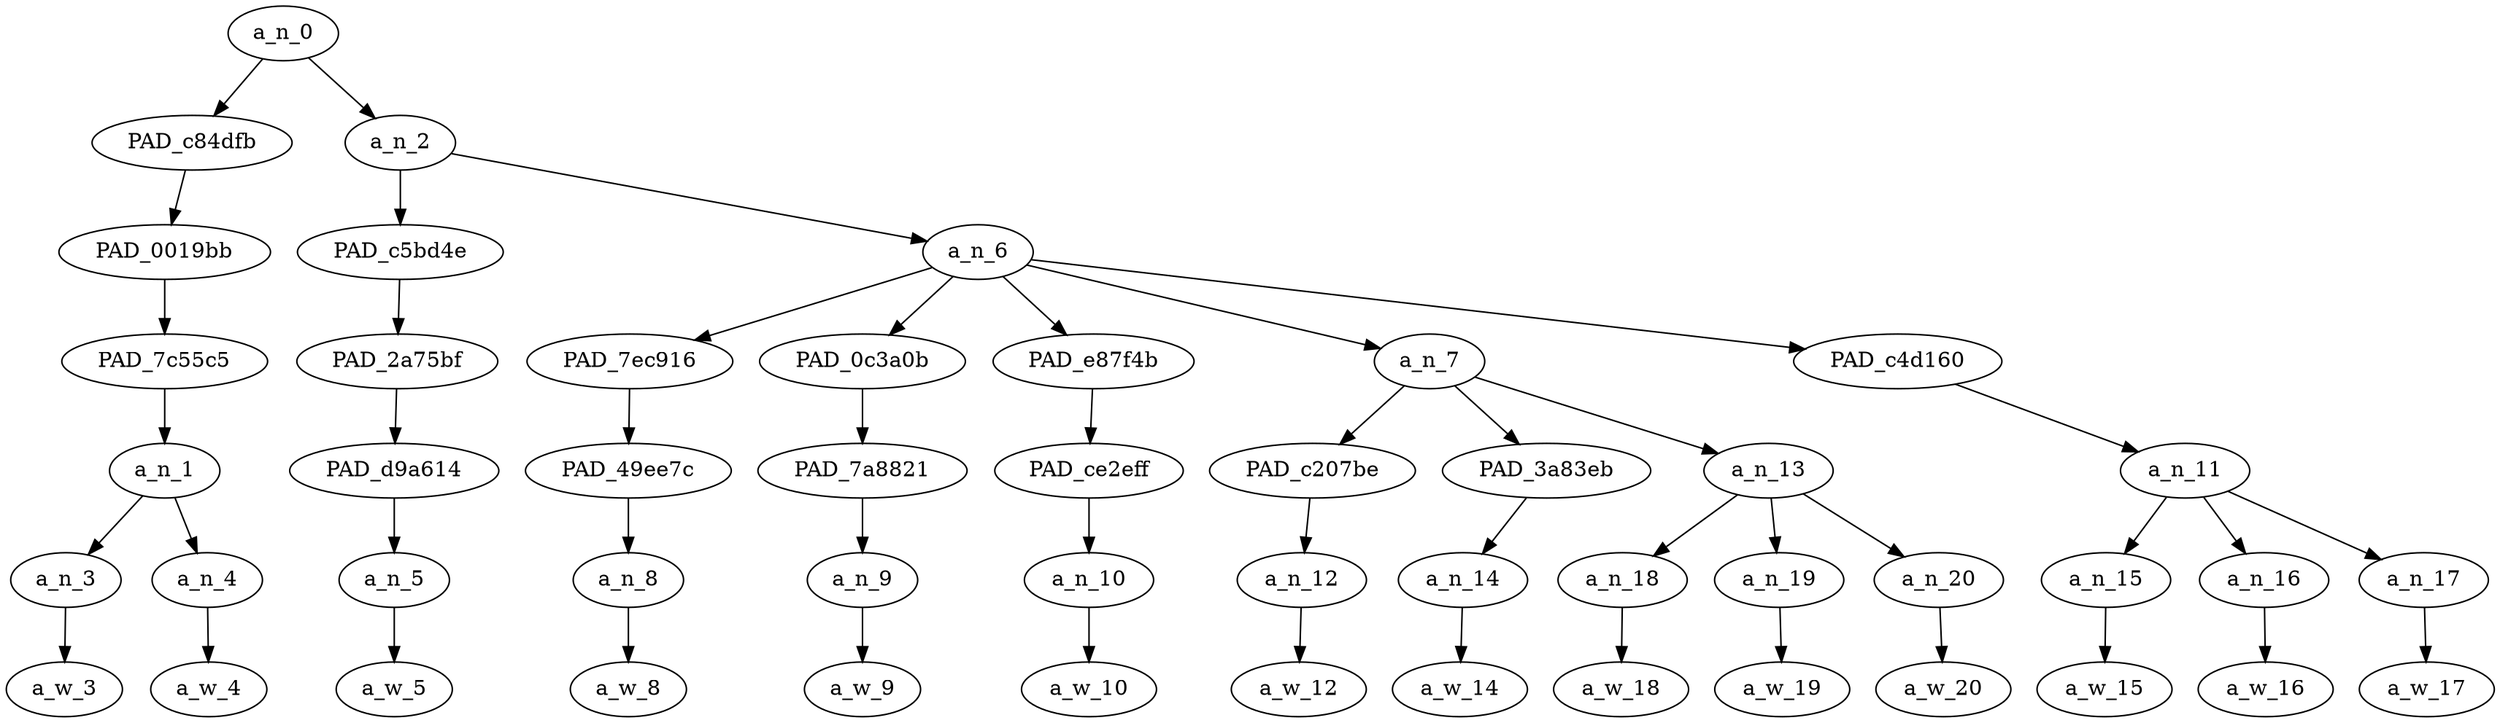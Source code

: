 strict digraph "" {
	a_n_0	[div_dir=1,
		index=0,
		level=6,
		pos="2.95,6!",
		text_span="[0, 1, 2, 3, 4, 5, 6, 7, 8, 9, 10, 11, 12, 13]",
		value=0.99999998];
	PAD_c84dfb	[div_dir=1,
		index=0,
		level=5,
		pos="0.5,5!",
		text_span="[0, 1]",
		value=0.08079611];
	a_n_0 -> PAD_c84dfb;
	a_n_2	[div_dir=1,
		index=1,
		level=5,
		pos="5.4,5!",
		text_span="[2, 3, 4, 5, 6, 7, 8, 9, 10, 11, 12, 13]",
		value=0.91898958];
	a_n_0 -> a_n_2;
	PAD_0019bb	[div_dir=1,
		index=0,
		level=4,
		pos="0.5,4!",
		text_span="[0, 1]",
		value=0.08079611];
	PAD_c84dfb -> PAD_0019bb;
	PAD_7c55c5	[div_dir=1,
		index=0,
		level=3,
		pos="0.5,3!",
		text_span="[0, 1]",
		value=0.08079611];
	PAD_0019bb -> PAD_7c55c5;
	a_n_1	[div_dir=1,
		index=0,
		level=2,
		pos="0.5,2!",
		text_span="[0, 1]",
		value=0.08079611];
	PAD_7c55c5 -> a_n_1;
	a_n_3	[div_dir=1,
		index=0,
		level=1,
		pos="0.0,1!",
		text_span="[0]",
		value=0.03838889];
	a_n_1 -> a_n_3;
	a_n_4	[div_dir=1,
		index=1,
		level=1,
		pos="1.0,1!",
		text_span="[1]",
		value=0.04210851];
	a_n_1 -> a_n_4;
	a_w_3	[div_dir=0,
		index=0,
		level=0,
		pos="0,0!",
		text_span="[0]",
		value="<user>"];
	a_n_3 -> a_w_3;
	a_w_4	[div_dir=0,
		index=1,
		level=0,
		pos="1,0!",
		text_span="[1]",
		value=i];
	a_n_4 -> a_w_4;
	PAD_c5bd4e	[div_dir=1,
		index=1,
		level=4,
		pos="2.0,4!",
		text_span="[2]",
		value=0.03753210];
	a_n_2 -> PAD_c5bd4e;
	a_n_6	[div_dir=1,
		index=2,
		level=4,
		pos="8.8,4!",
		text_span="[3, 4, 5, 6, 7, 8, 9, 10, 11, 12, 13]",
		value=0.88131756];
	a_n_2 -> a_n_6;
	PAD_2a75bf	[div_dir=1,
		index=1,
		level=3,
		pos="2.0,3!",
		text_span="[2]",
		value=0.03753210];
	PAD_c5bd4e -> PAD_2a75bf;
	PAD_d9a614	[div_dir=1,
		index=1,
		level=2,
		pos="2.0,2!",
		text_span="[2]",
		value=0.03753210];
	PAD_2a75bf -> PAD_d9a614;
	a_n_5	[div_dir=1,
		index=2,
		level=1,
		pos="2.0,1!",
		text_span="[2]",
		value=0.03753210];
	PAD_d9a614 -> a_n_5;
	a_w_5	[div_dir=0,
		index=2,
		level=0,
		pos="2,0!",
		text_span="[2]",
		value=like];
	a_n_5 -> a_w_5;
	PAD_7ec916	[div_dir=1,
		index=3,
		level=3,
		pos="8.0,3!",
		text_span="[8]",
		value=0.07324039];
	a_n_6 -> PAD_7ec916;
	PAD_0c3a0b	[div_dir=1,
		index=4,
		level=3,
		pos="9.0,3!",
		text_span="[9]",
		value=0.14188902];
	a_n_6 -> PAD_0c3a0b;
	PAD_e87f4b	[div_dir=1,
		index=5,
		level=3,
		pos="10.0,3!",
		text_span="[10]",
		value=0.06844392];
	a_n_6 -> PAD_e87f4b;
	a_n_7	[div_dir=1,
		index=2,
		level=3,
		pos="5.0,3!",
		text_span="[3, 4, 5, 6, 7]",
		value=0.25634683];
	a_n_6 -> a_n_7;
	PAD_c4d160	[div_dir=-1,
		index=6,
		level=3,
		pos="12.0,3!",
		text_span="[11, 12, 13]",
		value=0.34125301];
	a_n_6 -> PAD_c4d160;
	PAD_49ee7c	[div_dir=1,
		index=5,
		level=2,
		pos="8.0,2!",
		text_span="[8]",
		value=0.07324039];
	PAD_7ec916 -> PAD_49ee7c;
	a_n_8	[div_dir=1,
		index=8,
		level=1,
		pos="8.0,1!",
		text_span="[8]",
		value=0.07324039];
	PAD_49ee7c -> a_n_8;
	a_w_8	[div_dir=0,
		index=8,
		level=0,
		pos="8,0!",
		text_span="[8]",
		value=sou];
	a_n_8 -> a_w_8;
	PAD_7a8821	[div_dir=1,
		index=6,
		level=2,
		pos="9.0,2!",
		text_span="[9]",
		value=0.14188902];
	PAD_0c3a0b -> PAD_7a8821;
	a_n_9	[div_dir=1,
		index=9,
		level=1,
		pos="9.0,1!",
		text_span="[9]",
		value=0.14188902];
	PAD_7a8821 -> a_n_9;
	a_w_9	[div_dir=0,
		index=9,
		level=0,
		pos="9,0!",
		text_span="[9]",
		value=tipo];
	a_n_9 -> a_w_9;
	PAD_ce2eff	[div_dir=1,
		index=7,
		level=2,
		pos="10.0,2!",
		text_span="[10]",
		value=0.06844392];
	PAD_e87f4b -> PAD_ce2eff;
	a_n_10	[div_dir=1,
		index=10,
		level=1,
		pos="10.0,1!",
		text_span="[10]",
		value=0.06844392];
	PAD_ce2eff -> a_n_10;
	a_w_10	[div_dir=0,
		index=10,
		level=0,
		pos="10,0!",
		text_span="[10]",
		value="<percent>"];
	a_n_10 -> a_w_10;
	PAD_c207be	[div_dir=1,
		index=2,
		level=2,
		pos="3.0,2!",
		text_span="[3]",
		value=0.04476629];
	a_n_7 -> PAD_c207be;
	PAD_3a83eb	[div_dir=1,
		index=4,
		level=2,
		pos="7.0,2!",
		text_span="[7]",
		value=0.12288812];
	a_n_7 -> PAD_3a83eb;
	a_n_13	[div_dir=1,
		index=3,
		level=2,
		pos="5.0,2!",
		text_span="[4, 5, 6]",
		value=0.08849588];
	a_n_7 -> a_n_13;
	a_n_12	[div_dir=1,
		index=3,
		level=1,
		pos="3.0,1!",
		text_span="[3]",
		value=0.04476629];
	PAD_c207be -> a_n_12;
	a_w_12	[div_dir=0,
		index=3,
		level=0,
		pos="3,0!",
		text_span="[3]",
		value=those];
	a_n_12 -> a_w_12;
	a_n_14	[div_dir=1,
		index=7,
		level=1,
		pos="7.0,1!",
		text_span="[7]",
		value=0.12288812];
	PAD_3a83eb -> a_n_14;
	a_w_14	[div_dir=0,
		index=7,
		level=0,
		pos="7,0!",
		text_span="[7]",
		value=bmth];
	a_n_14 -> a_w_14;
	a_n_18	[div_dir=-1,
		index=4,
		level=1,
		pos="4.0,1!",
		text_span="[4]",
		value=0.03354489];
	a_n_13 -> a_n_18;
	a_n_19	[div_dir=1,
		index=5,
		level=1,
		pos="5.0,1!",
		text_span="[5]",
		value=0.02577931];
	a_n_13 -> a_n_19;
	a_n_20	[div_dir=1,
		index=6,
		level=1,
		pos="6.0,1!",
		text_span="[6]",
		value=0.02914834];
	a_n_13 -> a_n_20;
	a_w_18	[div_dir=0,
		index=4,
		level=0,
		pos="4,0!",
		text_span="[4]",
		value=too];
	a_n_18 -> a_w_18;
	a_w_19	[div_dir=0,
		index=5,
		level=0,
		pos="5,0!",
		text_span="[5]",
		value=but];
	a_n_19 -> a_w_19;
	a_w_20	[div_dir=0,
		index=6,
		level=0,
		pos="6,0!",
		text_span="[6]",
		value=also];
	a_n_20 -> a_w_20;
	a_n_11	[div_dir=-1,
		index=8,
		level=2,
		pos="12.0,2!",
		text_span="[11, 12, 13]",
		value=0.34125301];
	PAD_c4d160 -> a_n_11;
	a_n_15	[div_dir=-1,
		index=11,
		level=1,
		pos="11.0,1!",
		text_span="[11]",
		value=0.09986199];
	a_n_11 -> a_n_15;
	a_n_16	[div_dir=1,
		index=12,
		level=1,
		pos="12.0,1!",
		text_span="[12]",
		value=0.12609796];
	a_n_11 -> a_n_16;
	a_n_17	[div_dir=-1,
		index=13,
		level=1,
		pos="13.0,1!",
		text_span="[13]",
		value=0.11518138];
	a_n_11 -> a_n_17;
	a_w_15	[div_dir=0,
		index=11,
		level=0,
		pos="11,0!",
		text_span="[11]",
		value=basic];
	a_n_15 -> a_w_15;
	a_w_16	[div_dir=0,
		index=12,
		level=0,
		pos="12,0!",
		text_span="[12]",
		value=white];
	a_n_16 -> a_w_16;
	a_w_17	[div_dir=0,
		index=13,
		level=0,
		pos="13,0!",
		text_span="[13]",
		value=boy];
	a_n_17 -> a_w_17;
}
